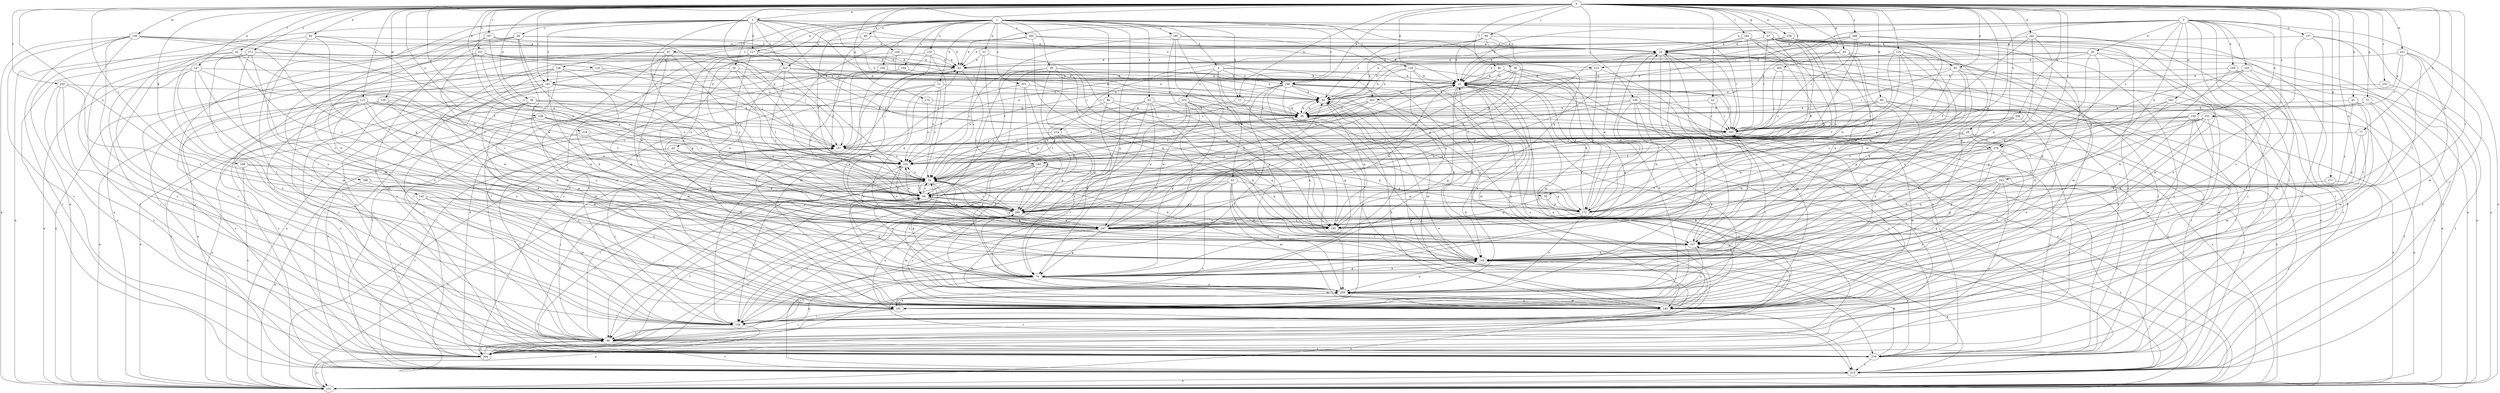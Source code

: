strict digraph  {
0;
1;
2;
3;
4;
10;
11;
13;
20;
21;
24;
28;
29;
30;
31;
38;
40;
42;
43;
45;
49;
51;
52;
53;
54;
58;
62;
63;
64;
65;
67;
72;
74;
77;
80;
81;
82;
85;
86;
87;
95;
96;
99;
100;
104;
105;
107;
109;
112;
116;
117;
118;
125;
126;
128;
129;
130;
138;
140;
142;
147;
149;
150;
151;
155;
157;
160;
161;
171;
172;
175;
182;
183;
185;
187;
188;
191;
193;
194;
195;
200;
201;
203;
204;
213;
214;
215;
219;
221;
222;
223;
225;
228;
232;
237;
239;
241;
242;
243;
245;
247;
250;
253;
254;
258;
259;
265;
268;
269;
272;
276;
279;
0 -> 3  [label=a];
0 -> 11  [label=b];
0 -> 24  [label=c];
0 -> 28  [label=c];
0 -> 38  [label=d];
0 -> 40  [label=d];
0 -> 45  [label=e];
0 -> 58  [label=f];
0 -> 62  [label=f];
0 -> 65  [label=g];
0 -> 67  [label=g];
0 -> 72  [label=g];
0 -> 74  [label=g];
0 -> 77  [label=h];
0 -> 80  [label=h];
0 -> 81  [label=h];
0 -> 82  [label=h];
0 -> 99  [label=j];
0 -> 100  [label=j];
0 -> 109  [label=k];
0 -> 112  [label=k];
0 -> 116  [label=k];
0 -> 125  [label=l];
0 -> 130  [label=m];
0 -> 138  [label=m];
0 -> 142  [label=n];
0 -> 147  [label=n];
0 -> 149  [label=n];
0 -> 171  [label=p];
0 -> 172  [label=p];
0 -> 175  [label=q];
0 -> 182  [label=q];
0 -> 183  [label=q];
0 -> 185  [label=r];
0 -> 187  [label=r];
0 -> 188  [label=r];
0 -> 191  [label=r];
0 -> 213  [label=t];
0 -> 219  [label=u];
0 -> 221  [label=u];
0 -> 228  [label=v];
0 -> 232  [label=v];
0 -> 237  [label=v];
0 -> 239  [label=w];
0 -> 241  [label=w];
0 -> 242  [label=w];
0 -> 250  [label=x];
0 -> 253  [label=x];
0 -> 254  [label=x];
0 -> 258  [label=x];
0 -> 265  [label=y];
0 -> 268  [label=y];
0 -> 272  [label=z];
0 -> 276  [label=z];
1 -> 4  [label=a];
1 -> 11  [label=b];
1 -> 13  [label=b];
1 -> 42  [label=d];
1 -> 45  [label=e];
1 -> 49  [label=e];
1 -> 51  [label=e];
1 -> 63  [label=f];
1 -> 64  [label=f];
1 -> 74  [label=g];
1 -> 86  [label=i];
1 -> 87  [label=i];
1 -> 95  [label=i];
1 -> 104  [label=j];
1 -> 117  [label=k];
1 -> 126  [label=l];
1 -> 128  [label=l];
1 -> 155  [label=o];
1 -> 183  [label=q];
1 -> 194  [label=s];
1 -> 195  [label=s];
1 -> 200  [label=s];
1 -> 201  [label=s];
1 -> 222  [label=u];
1 -> 258  [label=x];
2 -> 10  [label=a];
2 -> 20  [label=b];
2 -> 21  [label=b];
2 -> 52  [label=e];
2 -> 96  [label=i];
2 -> 105  [label=j];
2 -> 150  [label=n];
2 -> 151  [label=n];
2 -> 157  [label=o];
2 -> 160  [label=o];
2 -> 161  [label=o];
2 -> 191  [label=r];
2 -> 203  [label=s];
2 -> 243  [label=w];
2 -> 245  [label=w];
2 -> 276  [label=z];
3 -> 29  [label=c];
3 -> 30  [label=c];
3 -> 52  [label=e];
3 -> 64  [label=f];
3 -> 85  [label=h];
3 -> 117  [label=k];
3 -> 129  [label=l];
3 -> 151  [label=n];
3 -> 161  [label=o];
3 -> 191  [label=r];
3 -> 193  [label=r];
3 -> 213  [label=t];
3 -> 222  [label=u];
3 -> 258  [label=x];
4 -> 21  [label=b];
4 -> 53  [label=e];
4 -> 203  [label=s];
4 -> 214  [label=t];
4 -> 223  [label=u];
4 -> 258  [label=x];
4 -> 276  [label=z];
10 -> 43  [label=d];
10 -> 129  [label=l];
10 -> 151  [label=n];
10 -> 193  [label=r];
10 -> 237  [label=v];
10 -> 247  [label=w];
10 -> 259  [label=x];
10 -> 269  [label=y];
10 -> 279  [label=z];
11 -> 85  [label=h];
11 -> 215  [label=t];
11 -> 225  [label=u];
13 -> 31  [label=c];
13 -> 54  [label=e];
13 -> 107  [label=j];
13 -> 183  [label=q];
13 -> 225  [label=u];
13 -> 279  [label=z];
20 -> 21  [label=b];
20 -> 43  [label=d];
20 -> 54  [label=e];
20 -> 118  [label=k];
20 -> 129  [label=l];
20 -> 151  [label=n];
20 -> 183  [label=q];
21 -> 54  [label=e];
21 -> 74  [label=g];
21 -> 118  [label=k];
21 -> 129  [label=l];
21 -> 140  [label=m];
21 -> 151  [label=n];
21 -> 259  [label=x];
21 -> 269  [label=y];
24 -> 85  [label=h];
24 -> 193  [label=r];
24 -> 204  [label=s];
28 -> 74  [label=g];
28 -> 107  [label=j];
28 -> 161  [label=o];
28 -> 172  [label=p];
28 -> 215  [label=t];
28 -> 269  [label=y];
29 -> 10  [label=a];
29 -> 31  [label=c];
29 -> 151  [label=n];
29 -> 172  [label=p];
29 -> 204  [label=s];
29 -> 215  [label=t];
29 -> 247  [label=w];
30 -> 21  [label=b];
30 -> 31  [label=c];
30 -> 64  [label=f];
30 -> 237  [label=v];
30 -> 279  [label=z];
31 -> 64  [label=f];
31 -> 74  [label=g];
31 -> 85  [label=h];
31 -> 96  [label=i];
31 -> 118  [label=k];
31 -> 172  [label=p];
31 -> 225  [label=u];
31 -> 247  [label=w];
31 -> 269  [label=y];
31 -> 279  [label=z];
38 -> 85  [label=h];
38 -> 96  [label=i];
38 -> 107  [label=j];
38 -> 118  [label=k];
38 -> 215  [label=t];
38 -> 225  [label=u];
40 -> 21  [label=b];
40 -> 31  [label=c];
40 -> 74  [label=g];
40 -> 215  [label=t];
40 -> 269  [label=y];
42 -> 31  [label=c];
42 -> 96  [label=i];
42 -> 183  [label=q];
42 -> 215  [label=t];
42 -> 225  [label=u];
43 -> 21  [label=b];
43 -> 118  [label=k];
43 -> 161  [label=o];
43 -> 269  [label=y];
45 -> 21  [label=b];
45 -> 64  [label=f];
45 -> 151  [label=n];
45 -> 193  [label=r];
45 -> 237  [label=v];
45 -> 247  [label=w];
45 -> 279  [label=z];
49 -> 10  [label=a];
49 -> 64  [label=f];
49 -> 279  [label=z];
51 -> 31  [label=c];
51 -> 43  [label=d];
51 -> 74  [label=g];
51 -> 183  [label=q];
52 -> 151  [label=n];
52 -> 172  [label=p];
52 -> 183  [label=q];
53 -> 64  [label=f];
53 -> 118  [label=k];
53 -> 140  [label=m];
53 -> 172  [label=p];
53 -> 204  [label=s];
53 -> 247  [label=w];
53 -> 259  [label=x];
54 -> 85  [label=h];
54 -> 183  [label=q];
54 -> 237  [label=v];
58 -> 21  [label=b];
58 -> 31  [label=c];
58 -> 85  [label=h];
58 -> 161  [label=o];
58 -> 172  [label=p];
58 -> 215  [label=t];
58 -> 269  [label=y];
62 -> 43  [label=d];
62 -> 64  [label=f];
62 -> 151  [label=n];
62 -> 215  [label=t];
62 -> 269  [label=y];
63 -> 64  [label=f];
63 -> 85  [label=h];
63 -> 118  [label=k];
63 -> 183  [label=q];
63 -> 247  [label=w];
63 -> 259  [label=x];
63 -> 269  [label=y];
64 -> 31  [label=c];
64 -> 74  [label=g];
64 -> 85  [label=h];
64 -> 96  [label=i];
64 -> 172  [label=p];
64 -> 183  [label=q];
64 -> 269  [label=y];
65 -> 43  [label=d];
65 -> 54  [label=e];
65 -> 96  [label=i];
65 -> 118  [label=k];
65 -> 237  [label=v];
67 -> 10  [label=a];
67 -> 31  [label=c];
67 -> 64  [label=f];
67 -> 96  [label=i];
67 -> 118  [label=k];
67 -> 172  [label=p];
67 -> 193  [label=r];
67 -> 247  [label=w];
67 -> 259  [label=x];
67 -> 279  [label=z];
72 -> 85  [label=h];
72 -> 129  [label=l];
72 -> 193  [label=r];
72 -> 215  [label=t];
74 -> 10  [label=a];
74 -> 31  [label=c];
74 -> 54  [label=e];
74 -> 118  [label=k];
74 -> 129  [label=l];
74 -> 140  [label=m];
74 -> 215  [label=t];
74 -> 259  [label=x];
77 -> 107  [label=j];
77 -> 140  [label=m];
77 -> 172  [label=p];
80 -> 85  [label=h];
80 -> 118  [label=k];
80 -> 151  [label=n];
80 -> 193  [label=r];
80 -> 225  [label=u];
80 -> 259  [label=x];
81 -> 85  [label=h];
81 -> 140  [label=m];
81 -> 237  [label=v];
81 -> 269  [label=y];
82 -> 10  [label=a];
82 -> 64  [label=f];
82 -> 96  [label=i];
82 -> 140  [label=m];
82 -> 237  [label=v];
85 -> 54  [label=e];
85 -> 193  [label=r];
86 -> 31  [label=c];
86 -> 74  [label=g];
86 -> 85  [label=h];
86 -> 193  [label=r];
87 -> 43  [label=d];
87 -> 64  [label=f];
87 -> 96  [label=i];
87 -> 107  [label=j];
87 -> 118  [label=k];
87 -> 161  [label=o];
87 -> 247  [label=w];
87 -> 279  [label=z];
95 -> 21  [label=b];
95 -> 31  [label=c];
95 -> 74  [label=g];
95 -> 96  [label=i];
95 -> 193  [label=r];
95 -> 204  [label=s];
95 -> 237  [label=v];
95 -> 269  [label=y];
96 -> 21  [label=b];
96 -> 54  [label=e];
96 -> 74  [label=g];
96 -> 107  [label=j];
96 -> 204  [label=s];
96 -> 215  [label=t];
96 -> 279  [label=z];
99 -> 10  [label=a];
99 -> 21  [label=b];
99 -> 54  [label=e];
99 -> 85  [label=h];
99 -> 193  [label=r];
99 -> 269  [label=y];
100 -> 85  [label=h];
100 -> 151  [label=n];
100 -> 161  [label=o];
100 -> 193  [label=r];
100 -> 215  [label=t];
100 -> 247  [label=w];
100 -> 279  [label=z];
100 -> 182  [label=g];
104 -> 21  [label=b];
104 -> 107  [label=j];
104 -> 129  [label=l];
105 -> 21  [label=b];
105 -> 140  [label=m];
105 -> 215  [label=t];
105 -> 237  [label=v];
105 -> 247  [label=w];
107 -> 10  [label=a];
107 -> 172  [label=p];
107 -> 225  [label=u];
109 -> 31  [label=c];
109 -> 129  [label=l];
109 -> 204  [label=s];
109 -> 247  [label=w];
112 -> 31  [label=c];
112 -> 85  [label=h];
112 -> 96  [label=i];
112 -> 140  [label=m];
112 -> 151  [label=n];
112 -> 204  [label=s];
112 -> 225  [label=u];
112 -> 247  [label=w];
112 -> 259  [label=x];
116 -> 21  [label=b];
116 -> 107  [label=j];
116 -> 151  [label=n];
117 -> 43  [label=d];
117 -> 74  [label=g];
117 -> 85  [label=h];
117 -> 129  [label=l];
117 -> 215  [label=t];
117 -> 269  [label=y];
118 -> 74  [label=g];
118 -> 259  [label=x];
125 -> 31  [label=c];
125 -> 43  [label=d];
125 -> 64  [label=f];
125 -> 85  [label=h];
125 -> 140  [label=m];
125 -> 172  [label=p];
125 -> 183  [label=q];
125 -> 247  [label=w];
126 -> 21  [label=b];
126 -> 118  [label=k];
126 -> 129  [label=l];
126 -> 161  [label=o];
126 -> 215  [label=t];
126 -> 259  [label=x];
128 -> 21  [label=b];
128 -> 54  [label=e];
128 -> 140  [label=m];
128 -> 183  [label=q];
128 -> 204  [label=s];
128 -> 225  [label=u];
129 -> 96  [label=i];
129 -> 107  [label=j];
129 -> 151  [label=n];
129 -> 269  [label=y];
130 -> 64  [label=f];
130 -> 74  [label=g];
130 -> 85  [label=h];
130 -> 151  [label=n];
130 -> 183  [label=q];
130 -> 204  [label=s];
130 -> 279  [label=z];
138 -> 10  [label=a];
138 -> 31  [label=c];
138 -> 85  [label=h];
138 -> 96  [label=i];
138 -> 151  [label=n];
138 -> 183  [label=q];
138 -> 204  [label=s];
138 -> 215  [label=t];
138 -> 279  [label=z];
140 -> 21  [label=b];
140 -> 64  [label=f];
140 -> 85  [label=h];
140 -> 107  [label=j];
140 -> 151  [label=n];
140 -> 259  [label=x];
140 -> 269  [label=y];
142 -> 129  [label=l];
142 -> 140  [label=m];
142 -> 204  [label=s];
142 -> 247  [label=w];
142 -> 269  [label=y];
147 -> 21  [label=b];
147 -> 64  [label=f];
147 -> 96  [label=i];
147 -> 140  [label=m];
147 -> 151  [label=n];
147 -> 161  [label=o];
147 -> 259  [label=x];
149 -> 43  [label=d];
149 -> 54  [label=e];
149 -> 269  [label=y];
150 -> 64  [label=f];
150 -> 118  [label=k];
150 -> 129  [label=l];
150 -> 140  [label=m];
150 -> 151  [label=n];
150 -> 172  [label=p];
150 -> 193  [label=r];
151 -> 21  [label=b];
151 -> 31  [label=c];
151 -> 107  [label=j];
155 -> 43  [label=d];
155 -> 64  [label=f];
155 -> 140  [label=m];
155 -> 215  [label=t];
155 -> 259  [label=x];
157 -> 10  [label=a];
157 -> 151  [label=n];
157 -> 161  [label=o];
157 -> 204  [label=s];
157 -> 215  [label=t];
160 -> 21  [label=b];
160 -> 118  [label=k];
160 -> 140  [label=m];
160 -> 279  [label=z];
161 -> 54  [label=e];
161 -> 96  [label=i];
161 -> 129  [label=l];
161 -> 259  [label=x];
171 -> 64  [label=f];
171 -> 279  [label=z];
172 -> 10  [label=a];
172 -> 21  [label=b];
172 -> 247  [label=w];
172 -> 259  [label=x];
175 -> 85  [label=h];
175 -> 225  [label=u];
182 -> 31  [label=c];
182 -> 96  [label=i];
182 -> 118  [label=k];
182 -> 129  [label=l];
182 -> 172  [label=p];
182 -> 183  [label=q];
182 -> 259  [label=x];
183 -> 43  [label=d];
185 -> 10  [label=a];
185 -> 54  [label=e];
185 -> 172  [label=p];
185 -> 193  [label=r];
185 -> 269  [label=y];
187 -> 10  [label=a];
187 -> 43  [label=d];
187 -> 64  [label=f];
187 -> 118  [label=k];
187 -> 225  [label=u];
188 -> 64  [label=f];
188 -> 151  [label=n];
188 -> 259  [label=x];
191 -> 54  [label=e];
191 -> 96  [label=i];
191 -> 107  [label=j];
191 -> 140  [label=m];
191 -> 151  [label=n];
191 -> 161  [label=o];
191 -> 172  [label=p];
191 -> 247  [label=w];
193 -> 107  [label=j];
193 -> 140  [label=m];
193 -> 279  [label=z];
194 -> 21  [label=b];
194 -> 54  [label=e];
194 -> 215  [label=t];
194 -> 269  [label=y];
195 -> 10  [label=a];
195 -> 64  [label=f];
195 -> 129  [label=l];
195 -> 151  [label=n];
195 -> 237  [label=v];
195 -> 259  [label=x];
200 -> 10  [label=a];
200 -> 21  [label=b];
200 -> 43  [label=d];
200 -> 118  [label=k];
200 -> 204  [label=s];
201 -> 54  [label=e];
201 -> 74  [label=g];
201 -> 129  [label=l];
201 -> 259  [label=x];
203 -> 31  [label=c];
203 -> 85  [label=h];
203 -> 161  [label=o];
203 -> 225  [label=u];
204 -> 21  [label=b];
204 -> 43  [label=d];
204 -> 54  [label=e];
204 -> 64  [label=f];
204 -> 96  [label=i];
204 -> 151  [label=n];
204 -> 269  [label=y];
213 -> 21  [label=b];
213 -> 140  [label=m];
213 -> 172  [label=p];
213 -> 269  [label=y];
214 -> 107  [label=j];
214 -> 183  [label=q];
214 -> 269  [label=y];
215 -> 10  [label=a];
215 -> 118  [label=k];
215 -> 151  [label=n];
219 -> 64  [label=f];
219 -> 107  [label=j];
219 -> 161  [label=o];
221 -> 21  [label=b];
221 -> 43  [label=d];
221 -> 107  [label=j];
221 -> 225  [label=u];
221 -> 237  [label=v];
221 -> 279  [label=z];
222 -> 21  [label=b];
222 -> 31  [label=c];
222 -> 54  [label=e];
222 -> 151  [label=n];
222 -> 247  [label=w];
222 -> 269  [label=y];
223 -> 31  [label=c];
223 -> 74  [label=g];
223 -> 85  [label=h];
223 -> 118  [label=k];
223 -> 129  [label=l];
223 -> 172  [label=p];
223 -> 247  [label=w];
225 -> 31  [label=c];
225 -> 247  [label=w];
225 -> 269  [label=y];
228 -> 31  [label=c];
228 -> 151  [label=n];
228 -> 193  [label=r];
228 -> 204  [label=s];
228 -> 225  [label=u];
232 -> 54  [label=e];
232 -> 215  [label=t];
237 -> 118  [label=k];
237 -> 161  [label=o];
237 -> 193  [label=r];
239 -> 10  [label=a];
239 -> 21  [label=b];
239 -> 43  [label=d];
239 -> 96  [label=i];
239 -> 259  [label=x];
239 -> 279  [label=z];
241 -> 43  [label=d];
241 -> 54  [label=e];
241 -> 140  [label=m];
241 -> 193  [label=r];
241 -> 204  [label=s];
241 -> 237  [label=v];
242 -> 10  [label=a];
242 -> 64  [label=f];
242 -> 183  [label=q];
242 -> 215  [label=t];
242 -> 237  [label=v];
242 -> 279  [label=z];
243 -> 64  [label=f];
243 -> 74  [label=g];
243 -> 118  [label=k];
243 -> 161  [label=o];
243 -> 183  [label=q];
243 -> 204  [label=s];
243 -> 279  [label=z];
245 -> 85  [label=h];
245 -> 96  [label=i];
245 -> 118  [label=k];
245 -> 140  [label=m];
245 -> 183  [label=q];
247 -> 21  [label=b];
247 -> 31  [label=c];
247 -> 54  [label=e];
247 -> 74  [label=g];
247 -> 140  [label=m];
247 -> 215  [label=t];
247 -> 225  [label=u];
247 -> 237  [label=v];
250 -> 54  [label=e];
250 -> 129  [label=l];
250 -> 204  [label=s];
250 -> 237  [label=v];
250 -> 279  [label=z];
253 -> 64  [label=f];
253 -> 118  [label=k];
253 -> 151  [label=n];
253 -> 161  [label=o];
253 -> 183  [label=q];
253 -> 193  [label=r];
253 -> 269  [label=y];
254 -> 31  [label=c];
254 -> 118  [label=k];
254 -> 161  [label=o];
254 -> 193  [label=r];
254 -> 247  [label=w];
258 -> 54  [label=e];
258 -> 74  [label=g];
258 -> 118  [label=k];
258 -> 129  [label=l];
258 -> 140  [label=m];
258 -> 151  [label=n];
258 -> 183  [label=q];
258 -> 193  [label=r];
258 -> 225  [label=u];
258 -> 279  [label=z];
259 -> 140  [label=m];
259 -> 161  [label=o];
259 -> 193  [label=r];
265 -> 21  [label=b];
265 -> 107  [label=j];
265 -> 215  [label=t];
265 -> 225  [label=u];
268 -> 10  [label=a];
268 -> 21  [label=b];
268 -> 85  [label=h];
268 -> 107  [label=j];
268 -> 140  [label=m];
268 -> 151  [label=n];
268 -> 193  [label=r];
268 -> 225  [label=u];
269 -> 21  [label=b];
269 -> 31  [label=c];
269 -> 64  [label=f];
269 -> 129  [label=l];
269 -> 140  [label=m];
269 -> 161  [label=o];
269 -> 183  [label=q];
269 -> 225  [label=u];
269 -> 247  [label=w];
272 -> 43  [label=d];
272 -> 129  [label=l];
272 -> 140  [label=m];
272 -> 161  [label=o];
272 -> 193  [label=r];
272 -> 237  [label=v];
272 -> 279  [label=z];
276 -> 74  [label=g];
276 -> 118  [label=k];
276 -> 204  [label=s];
276 -> 225  [label=u];
276 -> 237  [label=v];
276 -> 247  [label=w];
276 -> 259  [label=x];
279 -> 10  [label=a];
279 -> 31  [label=c];
279 -> 118  [label=k];
279 -> 215  [label=t];
279 -> 237  [label=v];
}
